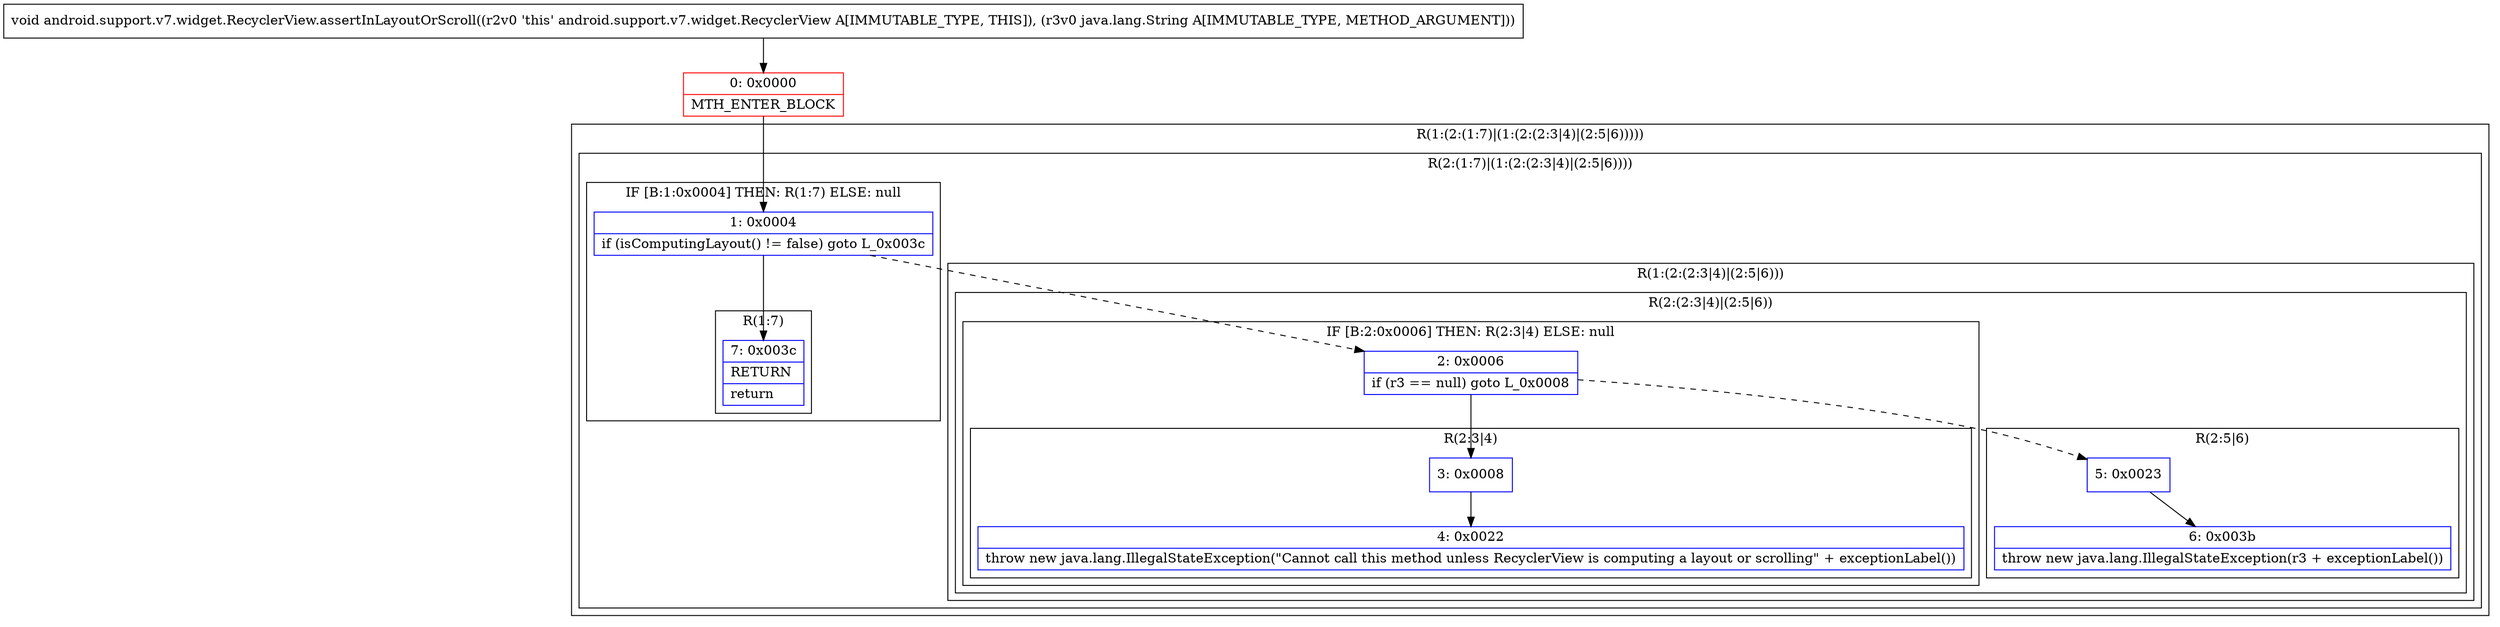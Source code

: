 digraph "CFG forandroid.support.v7.widget.RecyclerView.assertInLayoutOrScroll(Ljava\/lang\/String;)V" {
subgraph cluster_Region_1429525794 {
label = "R(1:(2:(1:7)|(1:(2:(2:3|4)|(2:5|6)))))";
node [shape=record,color=blue];
subgraph cluster_Region_495266146 {
label = "R(2:(1:7)|(1:(2:(2:3|4)|(2:5|6))))";
node [shape=record,color=blue];
subgraph cluster_IfRegion_1915305607 {
label = "IF [B:1:0x0004] THEN: R(1:7) ELSE: null";
node [shape=record,color=blue];
Node_1 [shape=record,label="{1\:\ 0x0004|if (isComputingLayout() != false) goto L_0x003c\l}"];
subgraph cluster_Region_778551713 {
label = "R(1:7)";
node [shape=record,color=blue];
Node_7 [shape=record,label="{7\:\ 0x003c|RETURN\l|return\l}"];
}
}
subgraph cluster_Region_1569299594 {
label = "R(1:(2:(2:3|4)|(2:5|6)))";
node [shape=record,color=blue];
subgraph cluster_Region_1769168992 {
label = "R(2:(2:3|4)|(2:5|6))";
node [shape=record,color=blue];
subgraph cluster_IfRegion_1385543375 {
label = "IF [B:2:0x0006] THEN: R(2:3|4) ELSE: null";
node [shape=record,color=blue];
Node_2 [shape=record,label="{2\:\ 0x0006|if (r3 == null) goto L_0x0008\l}"];
subgraph cluster_Region_1122967541 {
label = "R(2:3|4)";
node [shape=record,color=blue];
Node_3 [shape=record,label="{3\:\ 0x0008}"];
Node_4 [shape=record,label="{4\:\ 0x0022|throw new java.lang.IllegalStateException(\"Cannot call this method unless RecyclerView is computing a layout or scrolling\" + exceptionLabel())\l}"];
}
}
subgraph cluster_Region_1402189550 {
label = "R(2:5|6)";
node [shape=record,color=blue];
Node_5 [shape=record,label="{5\:\ 0x0023}"];
Node_6 [shape=record,label="{6\:\ 0x003b|throw new java.lang.IllegalStateException(r3 + exceptionLabel())\l}"];
}
}
}
}
}
Node_0 [shape=record,color=red,label="{0\:\ 0x0000|MTH_ENTER_BLOCK\l}"];
MethodNode[shape=record,label="{void android.support.v7.widget.RecyclerView.assertInLayoutOrScroll((r2v0 'this' android.support.v7.widget.RecyclerView A[IMMUTABLE_TYPE, THIS]), (r3v0 java.lang.String A[IMMUTABLE_TYPE, METHOD_ARGUMENT])) }"];
MethodNode -> Node_0;
Node_1 -> Node_2[style=dashed];
Node_1 -> Node_7;
Node_2 -> Node_3;
Node_2 -> Node_5[style=dashed];
Node_3 -> Node_4;
Node_5 -> Node_6;
Node_0 -> Node_1;
}

